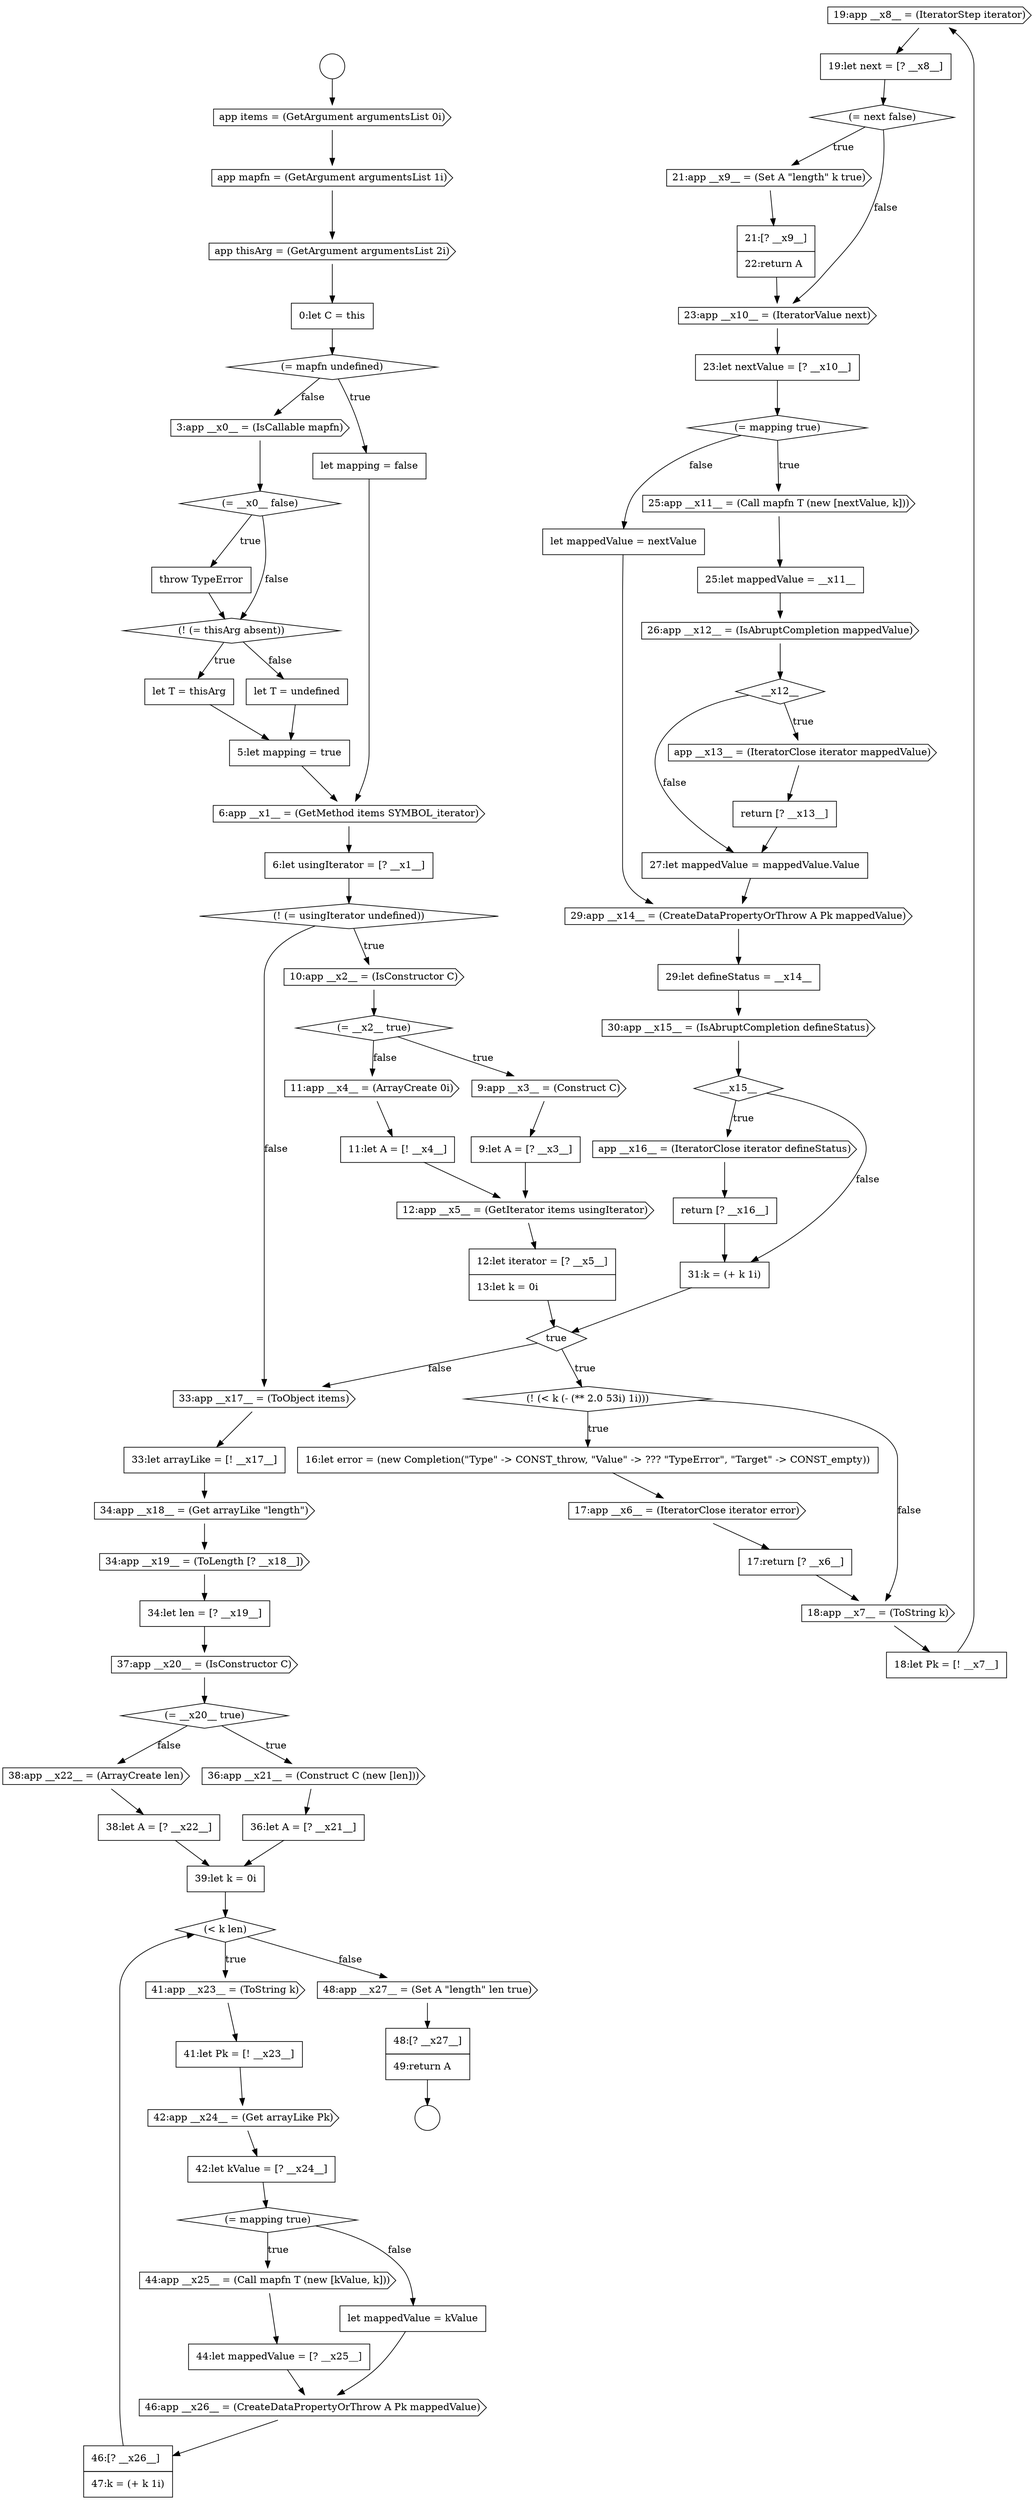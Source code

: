 digraph {
  node13647 [shape=cds, label=<<font color="black">19:app __x8__ = (IteratorStep iterator)</font>> color="black" fillcolor="white" style=filled]
  node13676 [shape=diamond, label=<<font color="black">(= __x20__ true)</font>> color="black" fillcolor="white" style=filled]
  node13618 [shape=cds, label=<<font color="black">app thisArg = (GetArgument argumentsList 2i)</font>> color="black" fillcolor="white" style=filled]
  node13685 [shape=cds, label=<<font color="black">42:app __x24__ = (Get arrayLike Pk)</font>> color="black" fillcolor="white" style=filled]
  node13670 [shape=cds, label=<<font color="black">33:app __x17__ = (ToObject items)</font>> color="black" fillcolor="white" style=filled]
  node13653 [shape=none, margin=0, label=<<font color="black">
    <table border="0" cellborder="1" cellspacing="0" cellpadding="10">
      <tr><td align="left">23:let nextValue = [? __x10__]</td></tr>
    </table>
  </font>> color="black" fillcolor="white" style=filled]
  node13674 [shape=none, margin=0, label=<<font color="black">
    <table border="0" cellborder="1" cellspacing="0" cellpadding="10">
      <tr><td align="left">34:let len = [? __x19__]</td></tr>
    </table>
  </font>> color="black" fillcolor="white" style=filled]
  node13624 [shape=none, margin=0, label=<<font color="black">
    <table border="0" cellborder="1" cellspacing="0" cellpadding="10">
      <tr><td align="left">throw TypeError</td></tr>
    </table>
  </font>> color="black" fillcolor="white" style=filled]
  node13650 [shape=cds, label=<<font color="black">21:app __x9__ = (Set A &quot;length&quot; k true)</font>> color="black" fillcolor="white" style=filled]
  node13616 [shape=cds, label=<<font color="black">app items = (GetArgument argumentsList 0i)</font>> color="black" fillcolor="white" style=filled]
  node13690 [shape=none, margin=0, label=<<font color="black">
    <table border="0" cellborder="1" cellspacing="0" cellpadding="10">
      <tr><td align="left">let mappedValue = kValue</td></tr>
    </table>
  </font>> color="black" fillcolor="white" style=filled]
  node13643 [shape=cds, label=<<font color="black">17:app __x6__ = (IteratorClose iterator error)</font>> color="black" fillcolor="white" style=filled]
  node13672 [shape=cds, label=<<font color="black">34:app __x18__ = (Get arrayLike &quot;length&quot;)</font>> color="black" fillcolor="white" style=filled]
  node13687 [shape=diamond, label=<<font color="black">(= mapping true)</font>> color="black" fillcolor="white" style=filled]
  node13660 [shape=none, margin=0, label=<<font color="black">
    <table border="0" cellborder="1" cellspacing="0" cellpadding="10">
      <tr><td align="left">return [? __x13__]</td></tr>
    </table>
  </font>> color="black" fillcolor="white" style=filled]
  node13655 [shape=cds, label=<<font color="black">25:app __x11__ = (Call mapfn T (new [nextValue, k]))</font>> color="black" fillcolor="white" style=filled]
  node13692 [shape=none, margin=0, label=<<font color="black">
    <table border="0" cellborder="1" cellspacing="0" cellpadding="10">
      <tr><td align="left">46:[? __x26__]</td></tr>
      <tr><td align="left">47:k = (+ k 1i)</td></tr>
    </table>
  </font>> color="black" fillcolor="white" style=filled]
  node13640 [shape=diamond, label=<<font color="black">true</font>> color="black" fillcolor="white" style=filled]
  node13623 [shape=diamond, label=<<font color="black">(= __x0__ false)</font>> color="black" fillcolor="white" style=filled]
  node13675 [shape=cds, label=<<font color="black">37:app __x20__ = (IsConstructor C)</font>> color="black" fillcolor="white" style=filled]
  node13628 [shape=none, margin=0, label=<<font color="black">
    <table border="0" cellborder="1" cellspacing="0" cellpadding="10">
      <tr><td align="left">5:let mapping = true</td></tr>
    </table>
  </font>> color="black" fillcolor="white" style=filled]
  node13626 [shape=none, margin=0, label=<<font color="black">
    <table border="0" cellborder="1" cellspacing="0" cellpadding="10">
      <tr><td align="left">let T = thisArg</td></tr>
    </table>
  </font>> color="black" fillcolor="white" style=filled]
  node13679 [shape=cds, label=<<font color="black">38:app __x22__ = (ArrayCreate len)</font>> color="black" fillcolor="white" style=filled]
  node13619 [shape=none, margin=0, label=<<font color="black">
    <table border="0" cellborder="1" cellspacing="0" cellpadding="10">
      <tr><td align="left">0:let C = this</td></tr>
    </table>
  </font>> color="black" fillcolor="white" style=filled]
  node13651 [shape=none, margin=0, label=<<font color="black">
    <table border="0" cellborder="1" cellspacing="0" cellpadding="10">
      <tr><td align="left">21:[? __x9__]</td></tr>
      <tr><td align="left">22:return A</td></tr>
    </table>
  </font>> color="black" fillcolor="white" style=filled]
  node13636 [shape=cds, label=<<font color="black">11:app __x4__ = (ArrayCreate 0i)</font>> color="black" fillcolor="white" style=filled]
  node13664 [shape=none, margin=0, label=<<font color="black">
    <table border="0" cellborder="1" cellspacing="0" cellpadding="10">
      <tr><td align="left">29:let defineStatus = __x14__</td></tr>
    </table>
  </font>> color="black" fillcolor="white" style=filled]
  node13658 [shape=diamond, label=<<font color="black">__x12__</font>> color="black" fillcolor="white" style=filled]
  node13668 [shape=none, margin=0, label=<<font color="black">
    <table border="0" cellborder="1" cellspacing="0" cellpadding="10">
      <tr><td align="left">return [? __x16__]</td></tr>
    </table>
  </font>> color="black" fillcolor="white" style=filled]
  node13683 [shape=cds, label=<<font color="black">41:app __x23__ = (ToString k)</font>> color="black" fillcolor="white" style=filled]
  node13671 [shape=none, margin=0, label=<<font color="black">
    <table border="0" cellborder="1" cellspacing="0" cellpadding="10">
      <tr><td align="left">33:let arrayLike = [! __x17__]</td></tr>
    </table>
  </font>> color="black" fillcolor="white" style=filled]
  node13644 [shape=none, margin=0, label=<<font color="black">
    <table border="0" cellborder="1" cellspacing="0" cellpadding="10">
      <tr><td align="left">17:return [? __x6__]</td></tr>
    </table>
  </font>> color="black" fillcolor="white" style=filled]
  node13649 [shape=diamond, label=<<font color="black">(= next false)</font>> color="black" fillcolor="white" style=filled]
  node13622 [shape=cds, label=<<font color="black">3:app __x0__ = (IsCallable mapfn)</font>> color="black" fillcolor="white" style=filled]
  node13654 [shape=diamond, label=<<font color="black">(= mapping true)</font>> color="black" fillcolor="white" style=filled]
  node13639 [shape=none, margin=0, label=<<font color="black">
    <table border="0" cellborder="1" cellspacing="0" cellpadding="10">
      <tr><td align="left">12:let iterator = [? __x5__]</td></tr>
      <tr><td align="left">13:let k = 0i</td></tr>
    </table>
  </font>> color="black" fillcolor="white" style=filled]
  node13686 [shape=none, margin=0, label=<<font color="black">
    <table border="0" cellborder="1" cellspacing="0" cellpadding="10">
      <tr><td align="left">42:let kValue = [? __x24__]</td></tr>
    </table>
  </font>> color="black" fillcolor="white" style=filled]
  node13681 [shape=none, margin=0, label=<<font color="black">
    <table border="0" cellborder="1" cellspacing="0" cellpadding="10">
      <tr><td align="left">39:let k = 0i</td></tr>
    </table>
  </font>> color="black" fillcolor="white" style=filled]
  node13635 [shape=none, margin=0, label=<<font color="black">
    <table border="0" cellborder="1" cellspacing="0" cellpadding="10">
      <tr><td align="left">9:let A = [? __x3__]</td></tr>
    </table>
  </font>> color="black" fillcolor="white" style=filled]
  node13682 [shape=diamond, label=<<font color="black">(&lt; k len)</font>> color="black" fillcolor="white" style=filled]
  node13661 [shape=none, margin=0, label=<<font color="black">
    <table border="0" cellborder="1" cellspacing="0" cellpadding="10">
      <tr><td align="left">27:let mappedValue = mappedValue.Value</td></tr>
    </table>
  </font>> color="black" fillcolor="white" style=filled]
  node13680 [shape=none, margin=0, label=<<font color="black">
    <table border="0" cellborder="1" cellspacing="0" cellpadding="10">
      <tr><td align="left">38:let A = [? __x22__]</td></tr>
    </table>
  </font>> color="black" fillcolor="white" style=filled]
  node13629 [shape=cds, label=<<font color="black">6:app __x1__ = (GetMethod items SYMBOL_iterator)</font>> color="black" fillcolor="white" style=filled]
  node13693 [shape=cds, label=<<font color="black">48:app __x27__ = (Set A &quot;length&quot; len true)</font>> color="black" fillcolor="white" style=filled]
  node13667 [shape=cds, label=<<font color="black">app __x16__ = (IteratorClose iterator defineStatus)</font>> color="black" fillcolor="white" style=filled]
  node13648 [shape=none, margin=0, label=<<font color="black">
    <table border="0" cellborder="1" cellspacing="0" cellpadding="10">
      <tr><td align="left">19:let next = [? __x8__]</td></tr>
    </table>
  </font>> color="black" fillcolor="white" style=filled]
  node13633 [shape=diamond, label=<<font color="black">(= __x2__ true)</font>> color="black" fillcolor="white" style=filled]
  node13673 [shape=cds, label=<<font color="black">34:app __x19__ = (ToLength [? __x18__])</font>> color="black" fillcolor="white" style=filled]
  node13621 [shape=none, margin=0, label=<<font color="black">
    <table border="0" cellborder="1" cellspacing="0" cellpadding="10">
      <tr><td align="left">let mapping = false</td></tr>
    </table>
  </font>> color="black" fillcolor="white" style=filled]
  node13638 [shape=cds, label=<<font color="black">12:app __x5__ = (GetIterator items usingIterator)</font>> color="black" fillcolor="white" style=filled]
  node13630 [shape=none, margin=0, label=<<font color="black">
    <table border="0" cellborder="1" cellspacing="0" cellpadding="10">
      <tr><td align="left">6:let usingIterator = [? __x1__]</td></tr>
    </table>
  </font>> color="black" fillcolor="white" style=filled]
  node13666 [shape=diamond, label=<<font color="black">__x15__</font>> color="black" fillcolor="white" style=filled]
  node13662 [shape=none, margin=0, label=<<font color="black">
    <table border="0" cellborder="1" cellspacing="0" cellpadding="10">
      <tr><td align="left">let mappedValue = nextValue</td></tr>
    </table>
  </font>> color="black" fillcolor="white" style=filled]
  node13641 [shape=diamond, label=<<font color="black">(! (&lt; k (- (** 2.0 53i) 1i)))</font>> color="black" fillcolor="white" style=filled]
  node13677 [shape=cds, label=<<font color="black">36:app __x21__ = (Construct C (new [len]))</font>> color="black" fillcolor="white" style=filled]
  node13694 [shape=none, margin=0, label=<<font color="black">
    <table border="0" cellborder="1" cellspacing="0" cellpadding="10">
      <tr><td align="left">48:[? __x27__]</td></tr>
      <tr><td align="left">49:return A</td></tr>
    </table>
  </font>> color="black" fillcolor="white" style=filled]
  node13634 [shape=cds, label=<<font color="black">9:app __x3__ = (Construct C)</font>> color="black" fillcolor="white" style=filled]
  node13645 [shape=cds, label=<<font color="black">18:app __x7__ = (ToString k)</font>> color="black" fillcolor="white" style=filled]
  node13617 [shape=cds, label=<<font color="black">app mapfn = (GetArgument argumentsList 1i)</font>> color="black" fillcolor="white" style=filled]
  node13688 [shape=cds, label=<<font color="black">44:app __x25__ = (Call mapfn T (new [kValue, k]))</font>> color="black" fillcolor="white" style=filled]
  node13632 [shape=cds, label=<<font color="black">10:app __x2__ = (IsConstructor C)</font>> color="black" fillcolor="white" style=filled]
  node13615 [shape=circle label=" " color="black" fillcolor="white" style=filled]
  node13627 [shape=none, margin=0, label=<<font color="black">
    <table border="0" cellborder="1" cellspacing="0" cellpadding="10">
      <tr><td align="left">let T = undefined</td></tr>
    </table>
  </font>> color="black" fillcolor="white" style=filled]
  node13625 [shape=diamond, label=<<font color="black">(! (= thisArg absent))</font>> color="black" fillcolor="white" style=filled]
  node13656 [shape=none, margin=0, label=<<font color="black">
    <table border="0" cellborder="1" cellspacing="0" cellpadding="10">
      <tr><td align="left">25:let mappedValue = __x11__</td></tr>
    </table>
  </font>> color="black" fillcolor="white" style=filled]
  node13691 [shape=cds, label=<<font color="black">46:app __x26__ = (CreateDataPropertyOrThrow A Pk mappedValue)</font>> color="black" fillcolor="white" style=filled]
  node13637 [shape=none, margin=0, label=<<font color="black">
    <table border="0" cellborder="1" cellspacing="0" cellpadding="10">
      <tr><td align="left">11:let A = [! __x4__]</td></tr>
    </table>
  </font>> color="black" fillcolor="white" style=filled]
  node13642 [shape=none, margin=0, label=<<font color="black">
    <table border="0" cellborder="1" cellspacing="0" cellpadding="10">
      <tr><td align="left">16:let error = (new Completion(&quot;Type&quot; -&gt; CONST_throw, &quot;Value&quot; -&gt; ??? &quot;TypeError&quot;, &quot;Target&quot; -&gt; CONST_empty))</td></tr>
    </table>
  </font>> color="black" fillcolor="white" style=filled]
  node13659 [shape=cds, label=<<font color="black">app __x13__ = (IteratorClose iterator mappedValue)</font>> color="black" fillcolor="white" style=filled]
  node13669 [shape=none, margin=0, label=<<font color="black">
    <table border="0" cellborder="1" cellspacing="0" cellpadding="10">
      <tr><td align="left">31:k = (+ k 1i)</td></tr>
    </table>
  </font>> color="black" fillcolor="white" style=filled]
  node13652 [shape=cds, label=<<font color="black">23:app __x10__ = (IteratorValue next)</font>> color="black" fillcolor="white" style=filled]
  node13614 [shape=circle label=" " color="black" fillcolor="white" style=filled]
  node13665 [shape=cds, label=<<font color="black">30:app __x15__ = (IsAbruptCompletion defineStatus)</font>> color="black" fillcolor="white" style=filled]
  node13646 [shape=none, margin=0, label=<<font color="black">
    <table border="0" cellborder="1" cellspacing="0" cellpadding="10">
      <tr><td align="left">18:let Pk = [! __x7__]</td></tr>
    </table>
  </font>> color="black" fillcolor="white" style=filled]
  node13663 [shape=cds, label=<<font color="black">29:app __x14__ = (CreateDataPropertyOrThrow A Pk mappedValue)</font>> color="black" fillcolor="white" style=filled]
  node13657 [shape=cds, label=<<font color="black">26:app __x12__ = (IsAbruptCompletion mappedValue)</font>> color="black" fillcolor="white" style=filled]
  node13678 [shape=none, margin=0, label=<<font color="black">
    <table border="0" cellborder="1" cellspacing="0" cellpadding="10">
      <tr><td align="left">36:let A = [? __x21__]</td></tr>
    </table>
  </font>> color="black" fillcolor="white" style=filled]
  node13689 [shape=none, margin=0, label=<<font color="black">
    <table border="0" cellborder="1" cellspacing="0" cellpadding="10">
      <tr><td align="left">44:let mappedValue = [? __x25__]</td></tr>
    </table>
  </font>> color="black" fillcolor="white" style=filled]
  node13620 [shape=diamond, label=<<font color="black">(= mapfn undefined)</font>> color="black" fillcolor="white" style=filled]
  node13631 [shape=diamond, label=<<font color="black">(! (= usingIterator undefined))</font>> color="black" fillcolor="white" style=filled]
  node13684 [shape=none, margin=0, label=<<font color="black">
    <table border="0" cellborder="1" cellspacing="0" cellpadding="10">
      <tr><td align="left">41:let Pk = [! __x23__]</td></tr>
    </table>
  </font>> color="black" fillcolor="white" style=filled]
  node13648 -> node13649 [ color="black"]
  node13661 -> node13663 [ color="black"]
  node13694 -> node13615 [ color="black"]
  node13688 -> node13689 [ color="black"]
  node13670 -> node13671 [ color="black"]
  node13622 -> node13623 [ color="black"]
  node13637 -> node13638 [ color="black"]
  node13689 -> node13691 [ color="black"]
  node13665 -> node13666 [ color="black"]
  node13627 -> node13628 [ color="black"]
  node13677 -> node13678 [ color="black"]
  node13679 -> node13680 [ color="black"]
  node13614 -> node13616 [ color="black"]
  node13647 -> node13648 [ color="black"]
  node13620 -> node13621 [label=<<font color="black">true</font>> color="black"]
  node13620 -> node13622 [label=<<font color="black">false</font>> color="black"]
  node13659 -> node13660 [ color="black"]
  node13658 -> node13659 [label=<<font color="black">true</font>> color="black"]
  node13658 -> node13661 [label=<<font color="black">false</font>> color="black"]
  node13641 -> node13642 [label=<<font color="black">true</font>> color="black"]
  node13641 -> node13645 [label=<<font color="black">false</font>> color="black"]
  node13666 -> node13667 [label=<<font color="black">true</font>> color="black"]
  node13666 -> node13669 [label=<<font color="black">false</font>> color="black"]
  node13680 -> node13681 [ color="black"]
  node13632 -> node13633 [ color="black"]
  node13656 -> node13657 [ color="black"]
  node13616 -> node13617 [ color="black"]
  node13673 -> node13674 [ color="black"]
  node13692 -> node13682 [ color="black"]
  node13638 -> node13639 [ color="black"]
  node13671 -> node13672 [ color="black"]
  node13686 -> node13687 [ color="black"]
  node13675 -> node13676 [ color="black"]
  node13681 -> node13682 [ color="black"]
  node13633 -> node13634 [label=<<font color="black">true</font>> color="black"]
  node13633 -> node13636 [label=<<font color="black">false</font>> color="black"]
  node13676 -> node13677 [label=<<font color="black">true</font>> color="black"]
  node13676 -> node13679 [label=<<font color="black">false</font>> color="black"]
  node13621 -> node13629 [ color="black"]
  node13645 -> node13646 [ color="black"]
  node13643 -> node13644 [ color="black"]
  node13653 -> node13654 [ color="black"]
  node13683 -> node13684 [ color="black"]
  node13649 -> node13650 [label=<<font color="black">true</font>> color="black"]
  node13649 -> node13652 [label=<<font color="black">false</font>> color="black"]
  node13639 -> node13640 [ color="black"]
  node13685 -> node13686 [ color="black"]
  node13619 -> node13620 [ color="black"]
  node13678 -> node13681 [ color="black"]
  node13660 -> node13661 [ color="black"]
  node13664 -> node13665 [ color="black"]
  node13682 -> node13683 [label=<<font color="black">true</font>> color="black"]
  node13682 -> node13693 [label=<<font color="black">false</font>> color="black"]
  node13635 -> node13638 [ color="black"]
  node13650 -> node13651 [ color="black"]
  node13668 -> node13669 [ color="black"]
  node13687 -> node13688 [label=<<font color="black">true</font>> color="black"]
  node13687 -> node13690 [label=<<font color="black">false</font>> color="black"]
  node13691 -> node13692 [ color="black"]
  node13618 -> node13619 [ color="black"]
  node13690 -> node13691 [ color="black"]
  node13644 -> node13645 [ color="black"]
  node13693 -> node13694 [ color="black"]
  node13624 -> node13625 [ color="black"]
  node13674 -> node13675 [ color="black"]
  node13634 -> node13635 [ color="black"]
  node13640 -> node13641 [label=<<font color="black">true</font>> color="black"]
  node13640 -> node13670 [label=<<font color="black">false</font>> color="black"]
  node13657 -> node13658 [ color="black"]
  node13629 -> node13630 [ color="black"]
  node13628 -> node13629 [ color="black"]
  node13652 -> node13653 [ color="black"]
  node13669 -> node13640 [ color="black"]
  node13617 -> node13618 [ color="black"]
  node13651 -> node13652 [ color="black"]
  node13672 -> node13673 [ color="black"]
  node13684 -> node13685 [ color="black"]
  node13630 -> node13631 [ color="black"]
  node13655 -> node13656 [ color="black"]
  node13663 -> node13664 [ color="black"]
  node13646 -> node13647 [ color="black"]
  node13626 -> node13628 [ color="black"]
  node13636 -> node13637 [ color="black"]
  node13631 -> node13632 [label=<<font color="black">true</font>> color="black"]
  node13631 -> node13670 [label=<<font color="black">false</font>> color="black"]
  node13625 -> node13626 [label=<<font color="black">true</font>> color="black"]
  node13625 -> node13627 [label=<<font color="black">false</font>> color="black"]
  node13654 -> node13655 [label=<<font color="black">true</font>> color="black"]
  node13654 -> node13662 [label=<<font color="black">false</font>> color="black"]
  node13623 -> node13624 [label=<<font color="black">true</font>> color="black"]
  node13623 -> node13625 [label=<<font color="black">false</font>> color="black"]
  node13662 -> node13663 [ color="black"]
  node13667 -> node13668 [ color="black"]
  node13642 -> node13643 [ color="black"]
}
